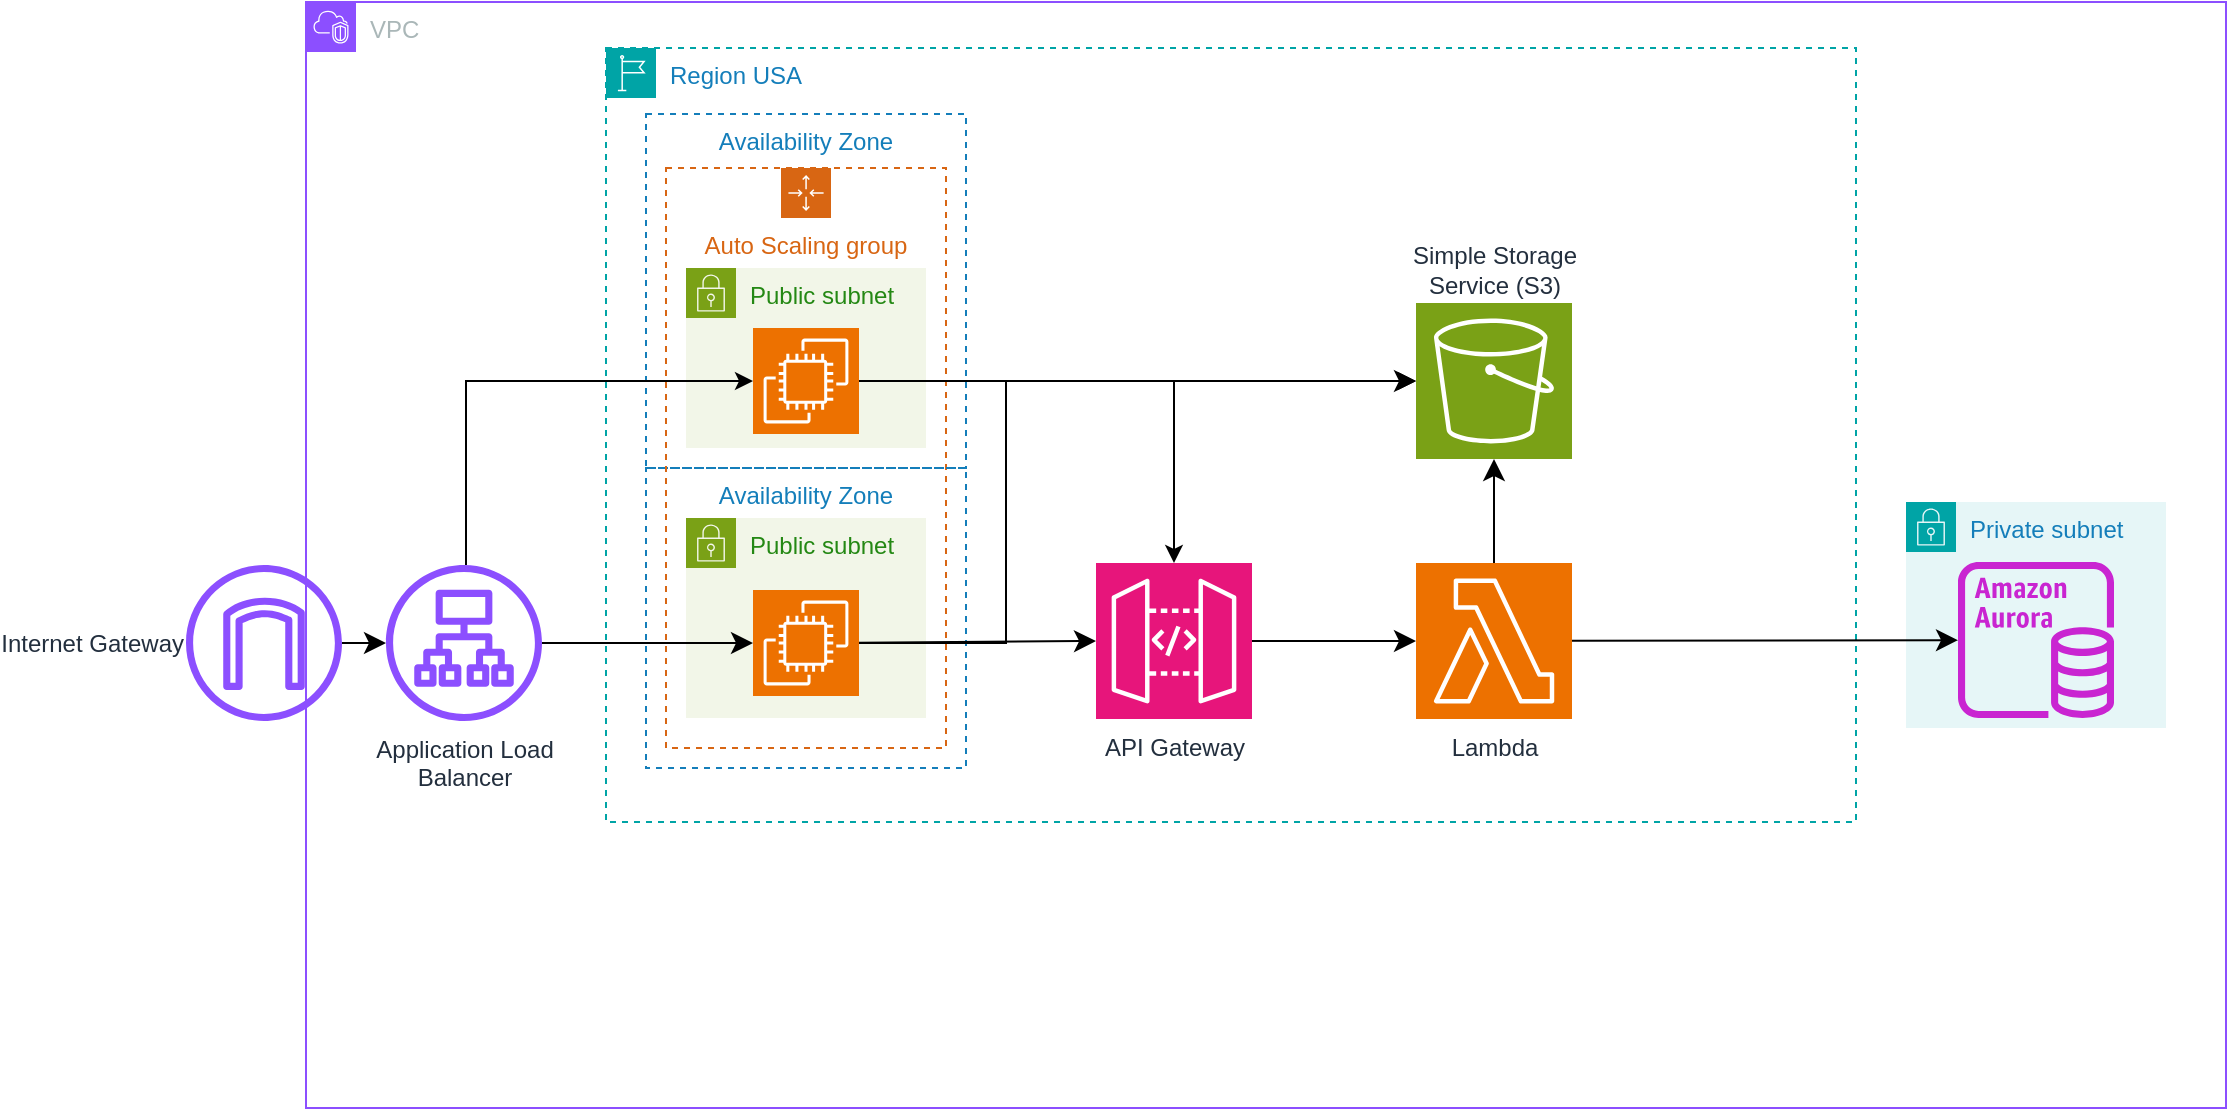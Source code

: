 <mxfile version="26.0.4">
  <diagram id="Ht1M8jgEwFfnCIfOTk4-" name="Page-1">
    <mxGraphModel dx="1434" dy="774" grid="1" gridSize="10" guides="1" tooltips="1" connect="1" arrows="1" fold="1" page="1" pageScale="1" pageWidth="1169" pageHeight="827" math="0" shadow="0">
      <root>
        <mxCell id="0" />
        <mxCell id="1" parent="0" />
        <mxCell id="S2NnFLnJoWz1vfSgh-SL-4" value="VPC" style="points=[[0,0],[0.25,0],[0.5,0],[0.75,0],[1,0],[1,0.25],[1,0.5],[1,0.75],[1,1],[0.75,1],[0.5,1],[0.25,1],[0,1],[0,0.75],[0,0.5],[0,0.25]];outlineConnect=0;gradientColor=none;html=1;whiteSpace=wrap;fontSize=12;fontStyle=0;container=1;pointerEvents=0;collapsible=0;recursiveResize=0;shape=mxgraph.aws4.group;grIcon=mxgraph.aws4.group_vpc2;strokeColor=#8C4FFF;fillColor=none;verticalAlign=top;align=left;spacingLeft=30;fontColor=#AAB7B8;dashed=0;" parent="1" vertex="1">
          <mxGeometry x="190" y="67" width="960" height="553" as="geometry" />
        </mxCell>
        <mxCell id="S2NnFLnJoWz1vfSgh-SL-5" value="Region USA" style="points=[[0,0],[0.25,0],[0.5,0],[0.75,0],[1,0],[1,0.25],[1,0.5],[1,0.75],[1,1],[0.75,1],[0.5,1],[0.25,1],[0,1],[0,0.75],[0,0.5],[0,0.25]];outlineConnect=0;gradientColor=none;html=1;whiteSpace=wrap;fontSize=12;fontStyle=0;container=1;pointerEvents=0;collapsible=0;recursiveResize=0;shape=mxgraph.aws4.group;grIcon=mxgraph.aws4.group_region;strokeColor=#00A4A6;fillColor=none;verticalAlign=top;align=left;spacingLeft=30;fontColor=#147EBA;dashed=1;" parent="S2NnFLnJoWz1vfSgh-SL-4" vertex="1">
          <mxGeometry x="150" y="23" width="625" height="387" as="geometry" />
        </mxCell>
        <mxCell id="hwHYz0z9tD9XKouha8d3-1" value="Availability Zone" style="fillColor=none;strokeColor=#147EBA;dashed=1;verticalAlign=top;fontStyle=0;fontColor=#147EBA;whiteSpace=wrap;html=1;" parent="S2NnFLnJoWz1vfSgh-SL-5" vertex="1">
          <mxGeometry x="20" y="33" width="160" height="177" as="geometry" />
        </mxCell>
        <mxCell id="hwHYz0z9tD9XKouha8d3-49" value="Public subnet" style="points=[[0,0],[0.25,0],[0.5,0],[0.75,0],[1,0],[1,0.25],[1,0.5],[1,0.75],[1,1],[0.75,1],[0.5,1],[0.25,1],[0,1],[0,0.75],[0,0.5],[0,0.25]];outlineConnect=0;gradientColor=none;html=1;whiteSpace=wrap;fontSize=12;fontStyle=0;container=1;pointerEvents=0;collapsible=0;recursiveResize=0;shape=mxgraph.aws4.group;grIcon=mxgraph.aws4.group_security_group;grStroke=0;strokeColor=#7AA116;fillColor=#F2F6E8;verticalAlign=top;align=left;spacingLeft=30;fontColor=#248814;dashed=0;" parent="S2NnFLnJoWz1vfSgh-SL-5" vertex="1">
          <mxGeometry x="40" y="110" width="120" height="90" as="geometry" />
        </mxCell>
        <mxCell id="hwHYz0z9tD9XKouha8d3-3" value="Auto Scaling group" style="points=[[0,0],[0.25,0],[0.5,0],[0.75,0],[1,0],[1,0.25],[1,0.5],[1,0.75],[1,1],[0.75,1],[0.5,1],[0.25,1],[0,1],[0,0.75],[0,0.5],[0,0.25]];outlineConnect=0;gradientColor=none;html=1;whiteSpace=wrap;fontSize=12;fontStyle=0;container=1;pointerEvents=0;collapsible=0;recursiveResize=0;shape=mxgraph.aws4.groupCenter;grIcon=mxgraph.aws4.group_auto_scaling_group;grStroke=1;strokeColor=#D86613;fillColor=none;verticalAlign=top;align=center;fontColor=#D86613;dashed=1;spacingTop=25;" parent="S2NnFLnJoWz1vfSgh-SL-5" vertex="1">
          <mxGeometry x="30" y="60" width="140" height="290" as="geometry" />
        </mxCell>
        <mxCell id="hwHYz0z9tD9XKouha8d3-2" value="Availability Zone" style="fillColor=none;strokeColor=#147EBA;dashed=1;verticalAlign=top;fontStyle=0;fontColor=#147EBA;whiteSpace=wrap;html=1;" parent="hwHYz0z9tD9XKouha8d3-3" vertex="1">
          <mxGeometry x="-10" y="150" width="160" height="150" as="geometry" />
        </mxCell>
        <mxCell id="hwHYz0z9tD9XKouha8d3-5" value="" style="sketch=0;points=[[0,0,0],[0.25,0,0],[0.5,0,0],[0.75,0,0],[1,0,0],[0,1,0],[0.25,1,0],[0.5,1,0],[0.75,1,0],[1,1,0],[0,0.25,0],[0,0.5,0],[0,0.75,0],[1,0.25,0],[1,0.5,0],[1,0.75,0]];outlineConnect=0;fontColor=#232F3E;fillColor=#ED7100;strokeColor=#ffffff;dashed=0;verticalLabelPosition=bottom;verticalAlign=top;align=center;html=1;fontSize=12;fontStyle=0;aspect=fixed;shape=mxgraph.aws4.resourceIcon;resIcon=mxgraph.aws4.ec2;" parent="hwHYz0z9tD9XKouha8d3-3" vertex="1">
          <mxGeometry x="43.5" y="80" width="53" height="53" as="geometry" />
        </mxCell>
        <mxCell id="hwHYz0z9tD9XKouha8d3-47" value="Public subnet" style="points=[[0,0],[0.25,0],[0.5,0],[0.75,0],[1,0],[1,0.25],[1,0.5],[1,0.75],[1,1],[0.75,1],[0.5,1],[0.25,1],[0,1],[0,0.75],[0,0.5],[0,0.25]];outlineConnect=0;gradientColor=none;html=1;whiteSpace=wrap;fontSize=12;fontStyle=0;container=1;pointerEvents=0;collapsible=0;recursiveResize=0;shape=mxgraph.aws4.group;grIcon=mxgraph.aws4.group_security_group;grStroke=0;strokeColor=#7AA116;fillColor=#F2F6E8;verticalAlign=top;align=left;spacingLeft=30;fontColor=#248814;dashed=0;" parent="hwHYz0z9tD9XKouha8d3-3" vertex="1">
          <mxGeometry x="10" y="175" width="120" height="100" as="geometry" />
        </mxCell>
        <mxCell id="hwHYz0z9tD9XKouha8d3-6" value="" style="sketch=0;points=[[0,0,0],[0.25,0,0],[0.5,0,0],[0.75,0,0],[1,0,0],[0,1,0],[0.25,1,0],[0.5,1,0],[0.75,1,0],[1,1,0],[0,0.25,0],[0,0.5,0],[0,0.75,0],[1,0.25,0],[1,0.5,0],[1,0.75,0]];outlineConnect=0;fontColor=#232F3E;fillColor=#ED7100;strokeColor=#ffffff;dashed=0;verticalLabelPosition=bottom;verticalAlign=top;align=center;html=1;fontSize=12;fontStyle=0;aspect=fixed;shape=mxgraph.aws4.resourceIcon;resIcon=mxgraph.aws4.ec2;" parent="hwHYz0z9tD9XKouha8d3-47" vertex="1">
          <mxGeometry x="33.5" y="36" width="53" height="53" as="geometry" />
        </mxCell>
        <mxCell id="hwHYz0z9tD9XKouha8d3-24" style="edgeStyle=none;curved=1;rounded=0;orthogonalLoop=1;jettySize=auto;html=1;fontSize=12;startSize=8;endSize=8;" parent="S2NnFLnJoWz1vfSgh-SL-5" source="hwHYz0z9tD9XKouha8d3-16" target="S2NnFLnJoWz1vfSgh-SL-38" edge="1">
          <mxGeometry relative="1" as="geometry" />
        </mxCell>
        <mxCell id="hwHYz0z9tD9XKouha8d3-16" value="&lt;div&gt;API Gateway&lt;/div&gt;" style="sketch=0;points=[[0,0,0],[0.25,0,0],[0.5,0,0],[0.75,0,0],[1,0,0],[0,1,0],[0.25,1,0],[0.5,1,0],[0.75,1,0],[1,1,0],[0,0.25,0],[0,0.5,0],[0,0.75,0],[1,0.25,0],[1,0.5,0],[1,0.75,0]];outlineConnect=0;fontColor=#232F3E;fillColor=#E7157B;strokeColor=#ffffff;dashed=0;verticalLabelPosition=bottom;verticalAlign=top;align=center;html=1;fontSize=12;fontStyle=0;aspect=fixed;shape=mxgraph.aws4.resourceIcon;resIcon=mxgraph.aws4.api_gateway;" parent="S2NnFLnJoWz1vfSgh-SL-5" vertex="1">
          <mxGeometry x="245" y="257.5" width="78" height="78" as="geometry" />
        </mxCell>
        <mxCell id="S2NnFLnJoWz1vfSgh-SL-38" value="Lambda" style="sketch=0;points=[[0,0,0],[0.25,0,0],[0.5,0,0],[0.75,0,0],[1,0,0],[0,1,0],[0.25,1,0],[0.5,1,0],[0.75,1,0],[1,1,0],[0,0.25,0],[0,0.5,0],[0,0.75,0],[1,0.25,0],[1,0.5,0],[1,0.75,0]];outlineConnect=0;fontColor=#232F3E;fillColor=#ED7100;strokeColor=#ffffff;dashed=0;verticalLabelPosition=bottom;verticalAlign=top;align=center;html=1;fontSize=12;fontStyle=0;aspect=fixed;shape=mxgraph.aws4.resourceIcon;resIcon=mxgraph.aws4.lambda;" parent="S2NnFLnJoWz1vfSgh-SL-5" vertex="1">
          <mxGeometry x="405" y="257.5" width="78" height="78" as="geometry" />
        </mxCell>
        <mxCell id="hwHYz0z9tD9XKouha8d3-18" value="&lt;div&gt;Simple Storage&lt;/div&gt;&lt;div&gt;Service (S3)&lt;br&gt;&lt;/div&gt;" style="sketch=0;points=[[0,0,0],[0.25,0,0],[0.5,0,0],[0.75,0,0],[1,0,0],[0,1,0],[0.25,1,0],[0.5,1,0],[0.75,1,0],[1,1,0],[0,0.25,0],[0,0.5,0],[0,0.75,0],[1,0.25,0],[1,0.5,0],[1,0.75,0]];outlineConnect=0;fontColor=#232F3E;fillColor=#7AA116;strokeColor=#ffffff;dashed=0;verticalLabelPosition=top;verticalAlign=bottom;align=center;html=1;fontSize=12;fontStyle=0;aspect=fixed;shape=mxgraph.aws4.resourceIcon;resIcon=mxgraph.aws4.s3;labelPosition=center;" parent="S2NnFLnJoWz1vfSgh-SL-5" vertex="1">
          <mxGeometry x="405" y="127.5" width="78" height="78" as="geometry" />
        </mxCell>
        <mxCell id="hwHYz0z9tD9XKouha8d3-22" style="edgeStyle=none;curved=1;rounded=0;orthogonalLoop=1;jettySize=auto;html=1;entryX=0;entryY=0.5;entryDx=0;entryDy=0;entryPerimeter=0;fontSize=12;startSize=8;endSize=8;startArrow=none;startFill=0;" parent="S2NnFLnJoWz1vfSgh-SL-5" source="hwHYz0z9tD9XKouha8d3-6" target="hwHYz0z9tD9XKouha8d3-16" edge="1">
          <mxGeometry relative="1" as="geometry" />
        </mxCell>
        <mxCell id="hwHYz0z9tD9XKouha8d3-26" style="edgeStyle=none;curved=1;rounded=0;orthogonalLoop=1;jettySize=auto;html=1;entryX=0;entryY=0.5;entryDx=0;entryDy=0;entryPerimeter=0;fontSize=12;startSize=8;endSize=8;startArrow=none;startFill=0;" parent="S2NnFLnJoWz1vfSgh-SL-5" source="hwHYz0z9tD9XKouha8d3-5" target="hwHYz0z9tD9XKouha8d3-18" edge="1">
          <mxGeometry relative="1" as="geometry" />
        </mxCell>
        <mxCell id="hwHYz0z9tD9XKouha8d3-29" style="edgeStyle=none;curved=1;rounded=0;orthogonalLoop=1;jettySize=auto;html=1;entryX=0.5;entryY=1;entryDx=0;entryDy=0;entryPerimeter=0;fontSize=12;startSize=8;endSize=8;" parent="S2NnFLnJoWz1vfSgh-SL-5" source="S2NnFLnJoWz1vfSgh-SL-38" target="hwHYz0z9tD9XKouha8d3-18" edge="1">
          <mxGeometry relative="1" as="geometry" />
        </mxCell>
        <mxCell id="SnV6tF5XEiIuM05r24jZ-3" style="edgeStyle=orthogonalEdgeStyle;rounded=0;orthogonalLoop=1;jettySize=auto;html=1;entryX=0;entryY=0.5;entryDx=0;entryDy=0;entryPerimeter=0;" edge="1" parent="S2NnFLnJoWz1vfSgh-SL-5" source="hwHYz0z9tD9XKouha8d3-6" target="hwHYz0z9tD9XKouha8d3-18">
          <mxGeometry relative="1" as="geometry">
            <Array as="points">
              <mxPoint x="200" y="298" />
              <mxPoint x="200" y="167" />
            </Array>
          </mxGeometry>
        </mxCell>
        <mxCell id="SnV6tF5XEiIuM05r24jZ-4" style="edgeStyle=orthogonalEdgeStyle;rounded=0;orthogonalLoop=1;jettySize=auto;html=1;entryX=0.5;entryY=0;entryDx=0;entryDy=0;entryPerimeter=0;" edge="1" parent="S2NnFLnJoWz1vfSgh-SL-5" source="hwHYz0z9tD9XKouha8d3-5" target="hwHYz0z9tD9XKouha8d3-16">
          <mxGeometry relative="1" as="geometry" />
        </mxCell>
        <mxCell id="hwHYz0z9tD9XKouha8d3-45" value="Private subnet" style="points=[[0,0],[0.25,0],[0.5,0],[0.75,0],[1,0],[1,0.25],[1,0.5],[1,0.75],[1,1],[0.75,1],[0.5,1],[0.25,1],[0,1],[0,0.75],[0,0.5],[0,0.25]];outlineConnect=0;gradientColor=none;html=1;whiteSpace=wrap;fontSize=12;fontStyle=0;container=1;pointerEvents=0;collapsible=0;recursiveResize=0;shape=mxgraph.aws4.group;grIcon=mxgraph.aws4.group_security_group;grStroke=0;strokeColor=#00A4A6;fillColor=#E6F6F7;verticalAlign=top;align=left;spacingLeft=30;fontColor=#147EBA;dashed=0;" parent="S2NnFLnJoWz1vfSgh-SL-4" vertex="1">
          <mxGeometry x="800" y="250" width="130" height="113" as="geometry" />
        </mxCell>
        <mxCell id="S2NnFLnJoWz1vfSgh-SL-20" value="" style="sketch=0;outlineConnect=0;fontColor=#232F3E;gradientColor=none;fillColor=#C925D1;strokeColor=none;dashed=0;verticalLabelPosition=bottom;verticalAlign=top;align=center;html=1;fontSize=12;fontStyle=0;aspect=fixed;pointerEvents=1;shape=mxgraph.aws4.aurora_instance;" parent="hwHYz0z9tD9XKouha8d3-45" vertex="1">
          <mxGeometry x="26" y="30" width="78" height="78" as="geometry" />
        </mxCell>
        <mxCell id="hwHYz0z9tD9XKouha8d3-21" style="edgeStyle=none;curved=1;rounded=0;orthogonalLoop=1;jettySize=auto;html=1;fontSize=12;startSize=8;endSize=8;" parent="S2NnFLnJoWz1vfSgh-SL-4" source="hwHYz0z9tD9XKouha8d3-11" target="hwHYz0z9tD9XKouha8d3-6" edge="1">
          <mxGeometry relative="1" as="geometry" />
        </mxCell>
        <mxCell id="hwHYz0z9tD9XKouha8d3-28" style="edgeStyle=none;curved=1;rounded=0;orthogonalLoop=1;jettySize=auto;html=1;fontSize=12;startSize=8;endSize=8;" parent="S2NnFLnJoWz1vfSgh-SL-4" source="S2NnFLnJoWz1vfSgh-SL-38" target="S2NnFLnJoWz1vfSgh-SL-20" edge="1">
          <mxGeometry relative="1" as="geometry" />
        </mxCell>
        <mxCell id="SnV6tF5XEiIuM05r24jZ-5" style="edgeStyle=orthogonalEdgeStyle;rounded=0;orthogonalLoop=1;jettySize=auto;html=1;entryX=0;entryY=0.5;entryDx=0;entryDy=0;entryPerimeter=0;" edge="1" parent="S2NnFLnJoWz1vfSgh-SL-4" source="hwHYz0z9tD9XKouha8d3-11" target="hwHYz0z9tD9XKouha8d3-5">
          <mxGeometry relative="1" as="geometry">
            <Array as="points">
              <mxPoint x="80" y="190" />
            </Array>
          </mxGeometry>
        </mxCell>
        <mxCell id="hwHYz0z9tD9XKouha8d3-11" value="&lt;div&gt;Application Load&lt;/div&gt;&lt;div&gt;Balancer&lt;/div&gt;" style="sketch=0;outlineConnect=0;fontColor=#232F3E;gradientColor=none;fillColor=#8C4FFF;strokeColor=none;dashed=0;verticalLabelPosition=bottom;verticalAlign=top;align=center;html=1;fontSize=12;fontStyle=0;aspect=fixed;pointerEvents=1;shape=mxgraph.aws4.application_load_balancer;" parent="S2NnFLnJoWz1vfSgh-SL-4" vertex="1">
          <mxGeometry x="40" y="281.5" width="78" height="78" as="geometry" />
        </mxCell>
        <mxCell id="hwHYz0z9tD9XKouha8d3-9" value="&lt;div&gt;Internet Gateway&lt;/div&gt;" style="sketch=0;outlineConnect=0;fontColor=#232F3E;gradientColor=none;fillColor=#8C4FFF;strokeColor=none;dashed=0;verticalLabelPosition=middle;verticalAlign=middle;align=right;html=1;fontSize=12;fontStyle=0;aspect=fixed;pointerEvents=1;shape=mxgraph.aws4.internet_gateway;labelPosition=left;" parent="S2NnFLnJoWz1vfSgh-SL-4" vertex="1">
          <mxGeometry x="-60" y="281.5" width="78" height="78" as="geometry" />
        </mxCell>
        <mxCell id="hwHYz0z9tD9XKouha8d3-19" style="edgeStyle=none;curved=1;rounded=0;orthogonalLoop=1;jettySize=auto;html=1;fontSize=12;startSize=8;endSize=8;" parent="S2NnFLnJoWz1vfSgh-SL-4" source="hwHYz0z9tD9XKouha8d3-9" target="hwHYz0z9tD9XKouha8d3-11" edge="1">
          <mxGeometry relative="1" as="geometry" />
        </mxCell>
      </root>
    </mxGraphModel>
  </diagram>
</mxfile>
